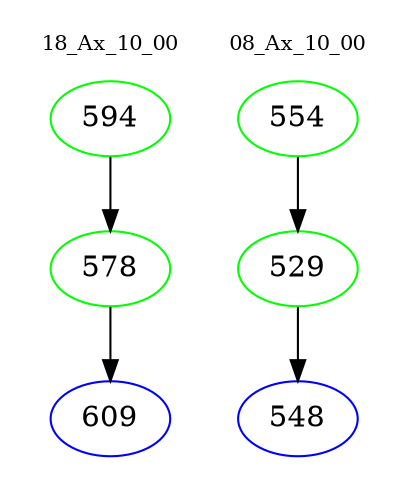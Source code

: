 digraph{
subgraph cluster_0 {
color = white
label = "18_Ax_10_00";
fontsize=10;
T0_594 [label="594", color="green"]
T0_594 -> T0_578 [color="black"]
T0_578 [label="578", color="green"]
T0_578 -> T0_609 [color="black"]
T0_609 [label="609", color="blue"]
}
subgraph cluster_1 {
color = white
label = "08_Ax_10_00";
fontsize=10;
T1_554 [label="554", color="green"]
T1_554 -> T1_529 [color="black"]
T1_529 [label="529", color="green"]
T1_529 -> T1_548 [color="black"]
T1_548 [label="548", color="blue"]
}
}
